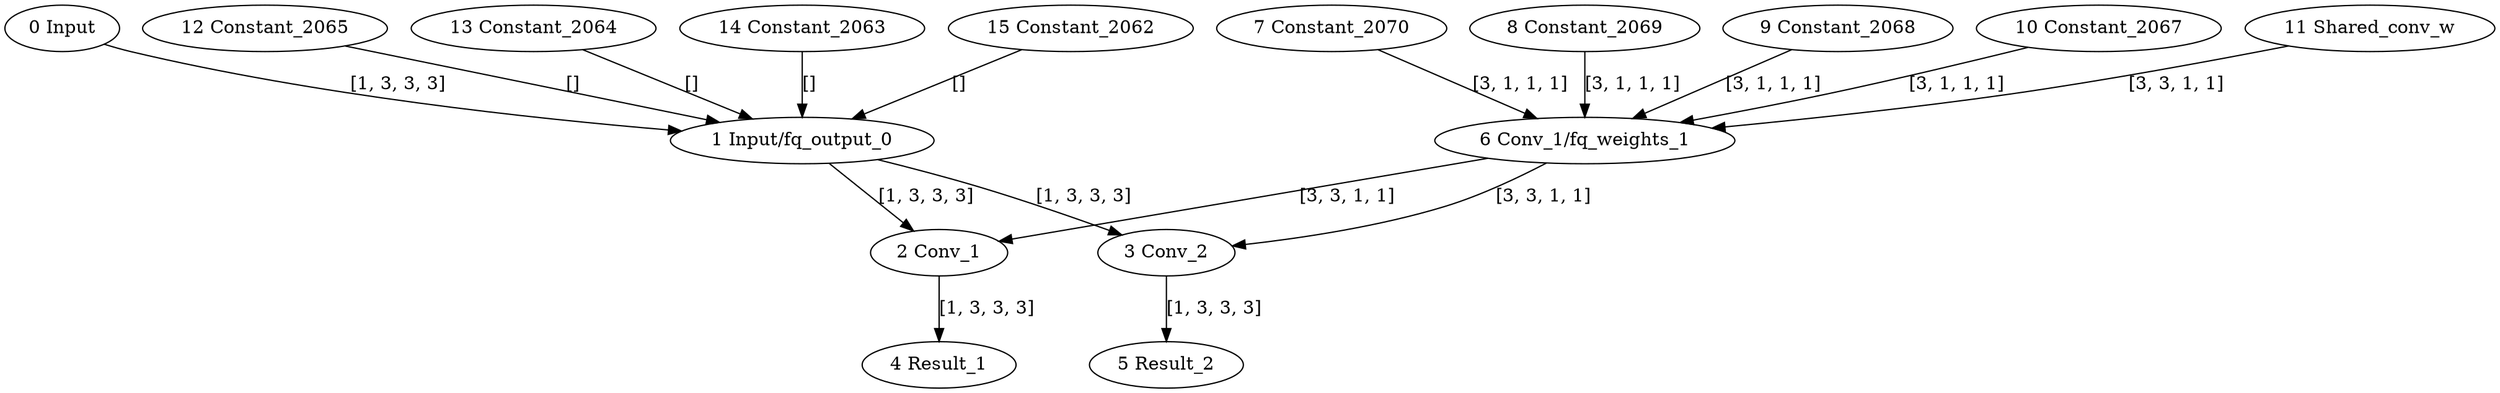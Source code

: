 strict digraph  {
"0 Input" [id=0, type=Parameter];
"1 Input/fq_output_0" [id=1, type=FakeQuantize];
"2 Conv_1" [id=2, type=Convolution];
"3 Conv_2" [id=3, type=Convolution];
"4 Result_1" [id=4, type=Result];
"5 Result_2" [id=5, type=Result];
"6 Conv_1/fq_weights_1" [id=6, type=FakeQuantize];
"7 Constant_2070" [id=7, type=Constant];
"8 Constant_2069" [id=8, type=Constant];
"9 Constant_2068" [id=9, type=Constant];
"10 Constant_2067" [id=10, type=Constant];
"11 Shared_conv_w" [id=11, type=Constant];
"12 Constant_2065" [id=12, type=Constant];
"13 Constant_2064" [id=13, type=Constant];
"14 Constant_2063" [id=14, type=Constant];
"15 Constant_2062" [id=15, type=Constant];
"0 Input" -> "1 Input/fq_output_0"  [label="[1, 3, 3, 3]", style=solid];
"1 Input/fq_output_0" -> "2 Conv_1"  [label="[1, 3, 3, 3]", style=solid];
"1 Input/fq_output_0" -> "3 Conv_2"  [label="[1, 3, 3, 3]", style=solid];
"2 Conv_1" -> "4 Result_1"  [label="[1, 3, 3, 3]", style=solid];
"3 Conv_2" -> "5 Result_2"  [label="[1, 3, 3, 3]", style=solid];
"6 Conv_1/fq_weights_1" -> "2 Conv_1"  [label="[3, 3, 1, 1]", style=solid];
"6 Conv_1/fq_weights_1" -> "3 Conv_2"  [label="[3, 3, 1, 1]", style=solid];
"7 Constant_2070" -> "6 Conv_1/fq_weights_1"  [label="[3, 1, 1, 1]", style=solid];
"8 Constant_2069" -> "6 Conv_1/fq_weights_1"  [label="[3, 1, 1, 1]", style=solid];
"9 Constant_2068" -> "6 Conv_1/fq_weights_1"  [label="[3, 1, 1, 1]", style=solid];
"10 Constant_2067" -> "6 Conv_1/fq_weights_1"  [label="[3, 1, 1, 1]", style=solid];
"11 Shared_conv_w" -> "6 Conv_1/fq_weights_1"  [label="[3, 3, 1, 1]", style=solid];
"12 Constant_2065" -> "1 Input/fq_output_0"  [label="[]", style=solid];
"13 Constant_2064" -> "1 Input/fq_output_0"  [label="[]", style=solid];
"14 Constant_2063" -> "1 Input/fq_output_0"  [label="[]", style=solid];
"15 Constant_2062" -> "1 Input/fq_output_0"  [label="[]", style=solid];
}
